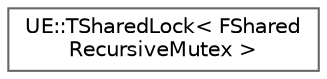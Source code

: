 digraph "Graphical Class Hierarchy"
{
 // INTERACTIVE_SVG=YES
 // LATEX_PDF_SIZE
  bgcolor="transparent";
  edge [fontname=Helvetica,fontsize=10,labelfontname=Helvetica,labelfontsize=10];
  node [fontname=Helvetica,fontsize=10,shape=box,height=0.2,width=0.4];
  rankdir="LR";
  Node0 [id="Node000000",label="UE::TSharedLock\< FShared\lRecursiveMutex \>",height=0.2,width=0.4,color="grey40", fillcolor="white", style="filled",URL="$d0/de8/classUE_1_1TSharedLock_3_01FSharedRecursiveMutex_01_4.html",tooltip=" "];
}
